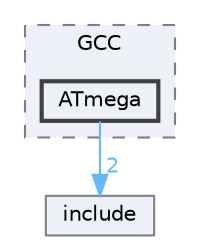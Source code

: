 digraph "D:/Projects/Raspberrypi_pico/pico_freertos_final/freertos_pico2/pico_freertos/FreeRTOS-Kernel/portable/ThirdParty/GCC/ATmega"
{
 // LATEX_PDF_SIZE
  bgcolor="transparent";
  edge [fontname=Helvetica,fontsize=10,labelfontname=Helvetica,labelfontsize=10];
  node [fontname=Helvetica,fontsize=10,shape=box,height=0.2,width=0.4];
  compound=true
  subgraph clusterdir_9795ec736e46946241a3350cc6bff278 {
    graph [ bgcolor="#edf0f7", pencolor="grey50", label="GCC", fontname=Helvetica,fontsize=10 style="filled,dashed", URL="dir_9795ec736e46946241a3350cc6bff278.html",tooltip=""]
  dir_e07bac294b692bb2c641596d15e2d600 [label="ATmega", fillcolor="#edf0f7", color="grey25", style="filled,bold", URL="dir_e07bac294b692bb2c641596d15e2d600.html",tooltip=""];
  }
  dir_c69ece34c3f150cb2c6f1098178b172a [label="include", fillcolor="#edf0f7", color="grey50", style="filled", URL="dir_c69ece34c3f150cb2c6f1098178b172a.html",tooltip=""];
  dir_e07bac294b692bb2c641596d15e2d600->dir_c69ece34c3f150cb2c6f1098178b172a [headlabel="2", labeldistance=1.5 headhref="dir_000081_000125.html" href="dir_000081_000125.html" color="steelblue1" fontcolor="steelblue1"];
}
